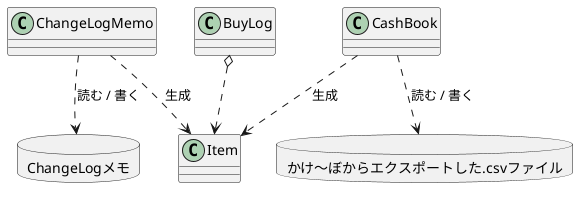 @startuml{class.svg}

package "ChangeLogメモ" as ChangeLog <<Database>>
{
}

package "かけ～ぼからエクスポートした.csvファイル" as CSVFile <<Database>> 
{
}

class CashBook
class ChangeLogMemo
class BuyLog

class Item

CashBook ..> CSVFile : 読む / 書く
ChangeLogMemo ..> ChangeLog : 読む / 書く

CashBook ..> Item : 生成
ChangeLogMemo ..> Item : 生成

BuyLog o..> Item




@enduml

